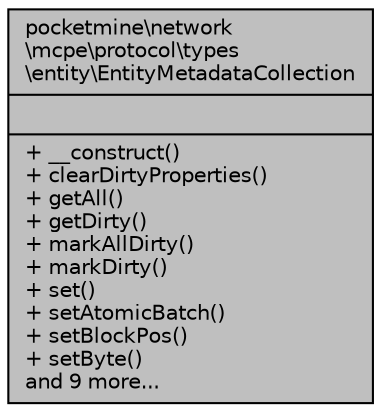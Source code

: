 digraph "pocketmine\network\mcpe\protocol\types\entity\EntityMetadataCollection"
{
 // INTERACTIVE_SVG=YES
 // LATEX_PDF_SIZE
  edge [fontname="Helvetica",fontsize="10",labelfontname="Helvetica",labelfontsize="10"];
  node [fontname="Helvetica",fontsize="10",shape=record];
  Node1 [label="{pocketmine\\network\l\\mcpe\\protocol\\types\l\\entity\\EntityMetadataCollection\n||+ __construct()\l+ clearDirtyProperties()\l+ getAll()\l+ getDirty()\l+ markAllDirty()\l+ markDirty()\l+ set()\l+ setAtomicBatch()\l+ setBlockPos()\l+ setByte()\land 9 more...\l}",height=0.2,width=0.4,color="black", fillcolor="grey75", style="filled", fontcolor="black",tooltip=" "];
}
